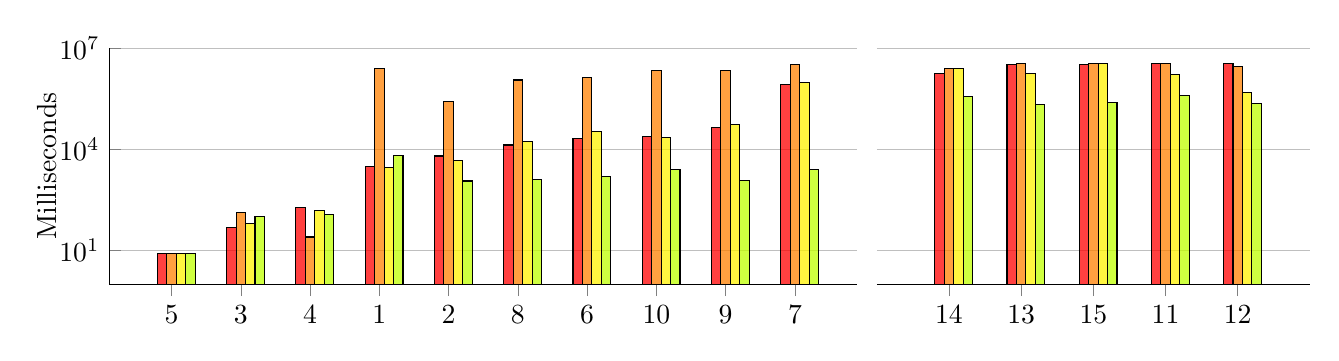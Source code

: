 \begin{tikzpicture}
  \pgfplotsset{
    scale only axis,
  }

  \begin{axis}[
      height=3cm,
      width=9.5cm,
      ybar=0cm,
      bar width=0.12cm,
      ymode = log,
      ylabel style={yshift=-2mm},
      enlarge x limits=0.1,
      axis y line*=left,
      axis x line*=bottom,
      xmin=1, xmax=10,
      ymin=1, ymax=10000000,
      xtick={1, 2, ..., 10},
      xticklabels={5, 3, 4, 1, 2, 8, 6, 10, 9, 7},
      % xlabel={Injected Bug (Validator)},
      ylabel={Milliseconds},
      ymajorgrids={true},
      legend style={
        legend columns=-1,
        draw=none,
        at={ (0.5,-0.2) },
        anchor=north
      },
      legend style={/tikz/every even column/.append style={column sep=0.2cm}}]
    ]
    % MTTF QuickCheck
    \addplot[fill=cyan, fill opacity=0.75] coordinates {
      (4  , 0)
      (5  , 0)
      (2  , 0)
      (3  , 0)
      (1  , 0)
      (7  , 0)
      (10 , 0)
      (6  , 0)
      (9  , 0)
      (8  , 0)
    };

    % MTTF Mutagen (all heuristics)
    \addplot[fill=red, fill opacity=0.75] coordinates {
      (4  , 3103.936)
      (5  , 6390.949 )
      (2  , 49.8)
      (3  , 184.651 )
      (1  , 8.092)
      (7  , 21637.661)
      (10 , 819828.281)
      (6  , 13469.911)
      (9  , 45750.454)
      (8  , 24711.576 )
    };

    % Mutagen (no FIFO)
    \addplot[fill=orange, fill opacity=0.75] coordinates {
      (4  , 2498964.85 )
      (5  , 257478.347)
      (2  , 131.185 )
      (3  , 25.413 )
      (1  , 8.143)
      (7  , 1354022.043)
      (10 , 3349304.584)
      (6  , 1139021.291)
      (9  , 2218325.504)
      (8  , 2154156.808)
    };


    % Mutagen (no reset, 25 random mutations)
    \addplot[fill=yellow, fill opacity=0.75] coordinates {
      (4  , 2968.134)
      (5  , 4754.71)
      (2  , 65.134)
      (3  , 150.568)
      (1  , 8.232)
      (7  , 33503.721)
      (10 , 964301.48)
      (6  , 16868.159)
      (9  , 53707.667)
      (8  , 23175.695)
    };

    % Mutagen (no inheritance)
    \addplot[fill=lime, fill opacity=0.75] coordinates {
      (4  , 6693.593)
      (5  , 1158.861 )
      (2  , 100.398)
      (3  , 116.332)
      (1  , 8.353)
      (7  , 1542.087)
      (10 , 2532.124)
      (6  , 1313.309)
      (9  , 1191.462)
      (8  , 2610.395)
    };

  \end{axis}

\end{tikzpicture}%
\begin{tikzpicture}
  \pgfplotsset{
    scale only axis,
  }

  \begin{axis}[
      height=3cm,
      width=5.5cm,
      ybar=0cm,
      bar width=0.12cm,
      ymode = log,
      ylabel style={yshift=-5mm},
      enlarge x limits=0.25,
      axis y line*=left,
      axis x line*=bottom,
      xmin=11, xmax=15,
      ymin=1, ymax=10000000,
      xtick={11, 12, ..., 15},
      y axis line style= { draw opacity=0 },
      % xlabel={Injected Bug (Interpreter)},
      ytick style={draw=none},
      yticklabels={,,},
      xticklabels={14,13,15,11,12},
      ymajorgrids={true},
      legend style={
        legend columns=-1,
        draw=none,
        at={ (0.5,-0.2) },
        anchor=north
      },
      legend style={/tikz/every even column/.append style={column sep=0.2cm}}]
    ]
    % MTTF QuickCheck
    \addplot[fill=purple, fill opacity=0.75] coordinates {
      (14,  0)
      (15,  0)
      (12,  0)
      (11,  0)
      (13,  0)
    };

    % MTTF Mutagen (all heuristics)
    \addplot[fill=red, fill opacity=0.75] coordinates {
      (14, 3600115.411)
      (15, 3600218.462)
      (12, 3241721.167)
      (11, 1800008.007)
      (13, 3242210.866)
    };

    % Mutagen (no FIFO)
    \addplot[fill=orange, fill opacity=0.75] coordinates {
      (14, 3600379.317)
      (15, 2945322.451)
      (12, 3600167.616)
      (11, 2520123.507)
      (13, 3600028.614)
    };

    % Mutagen (no reset, 25 random mutations)
    \addplot[fill=yellow, fill opacity=0.75] coordinates {
      (14, 1623733.213)
      (15, 485921.29)
      (12, 1820167.138)
      (11, 2520012.721)
      (13, 3599998.909)
    };


    % Mutagen (no inheritance)
    \addplot[fill=lime, fill opacity=0.75] coordinates {
      (14, 391821.658)
      (15, 227998.684)
      (12, 211180.249)
      (11, 359260.733)
      (13, 243089.017)
    };

  \end{axis}
\end{tikzpicture}

%\begin{tikzpicture}
%\begin{axis}
%\legend{QuickCheck, Mutagen, Mutagen (no FIFO), Mutagen (no reset), Mutagen (no inheritance)}
%\end{axis}
%\end{tikzpicture}
